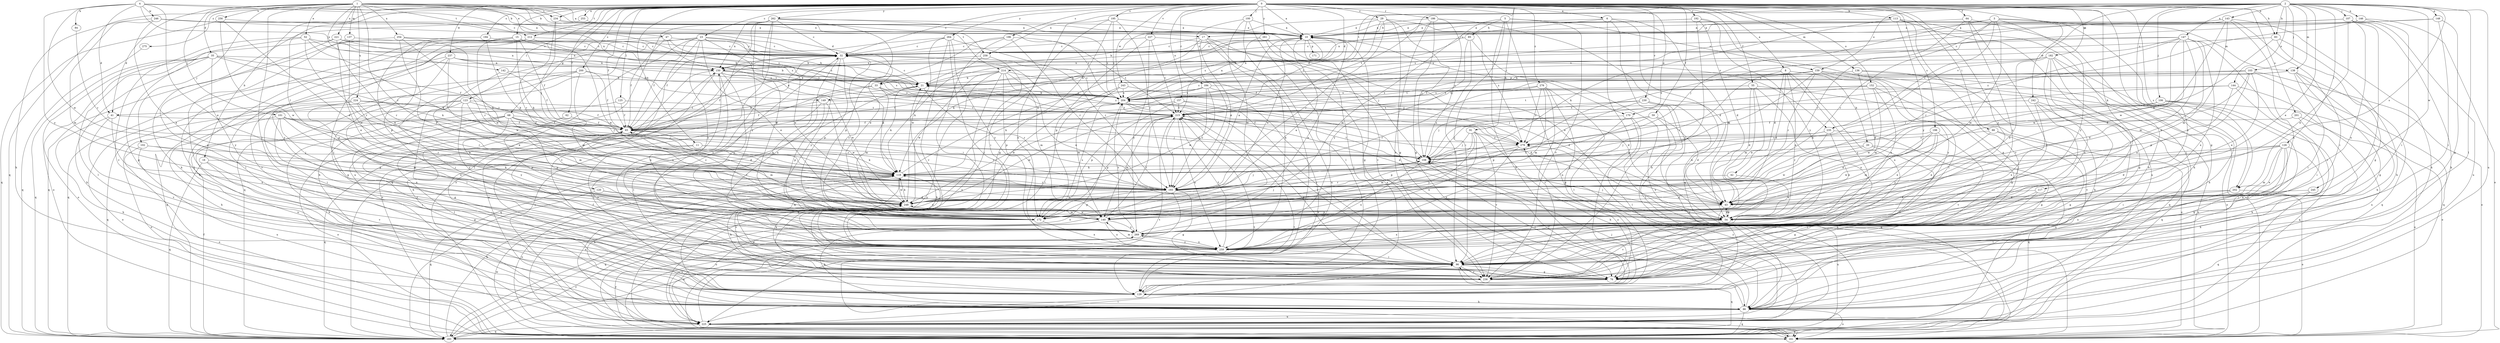strict digraph  {
0;
1;
2;
3;
4;
5;
6;
8;
10;
11;
15;
16;
17;
20;
21;
23;
29;
32;
33;
35;
41;
42;
43;
47;
52;
54;
55;
59;
62;
64;
65;
68;
76;
83;
84;
85;
86;
88;
91;
96;
100;
101;
102;
103;
106;
107;
108;
113;
117;
118;
120;
123;
125;
126;
129;
136;
137;
138;
140;
142;
143;
144;
146;
147;
148;
149;
150;
152;
157;
159;
161;
170;
171;
172;
182;
183;
184;
186;
192;
193;
194;
195;
196;
198;
200;
201;
202;
204;
212;
214;
215;
221;
224;
225;
227;
230;
234;
235;
236;
237;
242;
243;
245;
246;
248;
253;
254;
256;
258;
259;
261;
262;
264;
269;
275;
276;
279;
0 -> 6  [label=a];
0 -> 8  [label=a];
0 -> 10  [label=a];
0 -> 11  [label=b];
0 -> 15  [label=b];
0 -> 16  [label=b];
0 -> 23  [label=c];
0 -> 29  [label=c];
0 -> 32  [label=c];
0 -> 33  [label=d];
0 -> 55  [label=f];
0 -> 59  [label=f];
0 -> 62  [label=f];
0 -> 64  [label=f];
0 -> 65  [label=f];
0 -> 68  [label=g];
0 -> 76  [label=g];
0 -> 83  [label=h];
0 -> 88  [label=i];
0 -> 91  [label=i];
0 -> 100  [label=j];
0 -> 113  [label=k];
0 -> 117  [label=k];
0 -> 120  [label=l];
0 -> 123  [label=l];
0 -> 125  [label=l];
0 -> 136  [label=m];
0 -> 152  [label=o];
0 -> 157  [label=o];
0 -> 170  [label=p];
0 -> 182  [label=q];
0 -> 183  [label=q];
0 -> 184  [label=r];
0 -> 186  [label=r];
0 -> 192  [label=r];
0 -> 194  [label=s];
0 -> 195  [label=s];
0 -> 196  [label=s];
0 -> 198  [label=s];
0 -> 200  [label=s];
0 -> 201  [label=s];
0 -> 202  [label=s];
0 -> 212  [label=t];
0 -> 227  [label=v];
0 -> 230  [label=v];
0 -> 234  [label=v];
0 -> 237  [label=w];
0 -> 242  [label=w];
0 -> 243  [label=w];
0 -> 253  [label=x];
0 -> 261  [label=y];
0 -> 262  [label=y];
0 -> 264  [label=y];
0 -> 269  [label=y];
0 -> 275  [label=z];
0 -> 276  [label=z];
1 -> 10  [label=a];
1 -> 33  [label=d];
1 -> 35  [label=d];
1 -> 41  [label=d];
1 -> 47  [label=e];
1 -> 52  [label=e];
1 -> 96  [label=i];
1 -> 101  [label=j];
1 -> 102  [label=j];
1 -> 137  [label=m];
1 -> 142  [label=n];
1 -> 193  [label=r];
1 -> 212  [label=t];
1 -> 214  [label=t];
1 -> 221  [label=u];
1 -> 224  [label=u];
1 -> 234  [label=v];
1 -> 235  [label=v];
1 -> 254  [label=x];
1 -> 256  [label=x];
1 -> 258  [label=x];
2 -> 41  [label=d];
2 -> 54  [label=e];
2 -> 83  [label=h];
2 -> 103  [label=j];
2 -> 106  [label=j];
2 -> 107  [label=j];
2 -> 126  [label=l];
2 -> 129  [label=l];
2 -> 138  [label=m];
2 -> 143  [label=n];
2 -> 144  [label=n];
2 -> 146  [label=n];
2 -> 147  [label=n];
2 -> 148  [label=n];
2 -> 159  [label=o];
2 -> 202  [label=s];
2 -> 214  [label=t];
2 -> 215  [label=t];
2 -> 225  [label=u];
2 -> 235  [label=v];
2 -> 245  [label=w];
2 -> 258  [label=x];
2 -> 259  [label=x];
3 -> 17  [label=b];
3 -> 108  [label=j];
3 -> 138  [label=m];
3 -> 140  [label=m];
3 -> 193  [label=r];
3 -> 202  [label=s];
3 -> 235  [label=v];
3 -> 269  [label=y];
4 -> 17  [label=b];
4 -> 32  [label=c];
4 -> 41  [label=d];
4 -> 54  [label=e];
4 -> 84  [label=h];
4 -> 149  [label=n];
4 -> 246  [label=w];
4 -> 248  [label=w];
4 -> 269  [label=y];
5 -> 85  [label=h];
5 -> 86  [label=h];
5 -> 96  [label=i];
5 -> 140  [label=m];
5 -> 159  [label=o];
5 -> 225  [label=u];
5 -> 236  [label=v];
6 -> 10  [label=a];
6 -> 54  [label=e];
6 -> 76  [label=g];
6 -> 86  [label=h];
6 -> 149  [label=n];
6 -> 183  [label=q];
8 -> 20  [label=b];
8 -> 21  [label=b];
8 -> 42  [label=d];
8 -> 43  [label=d];
8 -> 54  [label=e];
8 -> 193  [label=r];
8 -> 259  [label=x];
8 -> 269  [label=y];
10 -> 32  [label=c];
10 -> 170  [label=p];
10 -> 171  [label=p];
10 -> 204  [label=s];
10 -> 225  [label=u];
10 -> 236  [label=v];
10 -> 248  [label=w];
11 -> 108  [label=j];
11 -> 118  [label=k];
11 -> 183  [label=q];
11 -> 259  [label=x];
15 -> 32  [label=c];
15 -> 65  [label=f];
15 -> 118  [label=k];
15 -> 129  [label=l];
15 -> 172  [label=p];
15 -> 183  [label=q];
15 -> 215  [label=t];
15 -> 248  [label=w];
16 -> 76  [label=g];
16 -> 118  [label=k];
16 -> 183  [label=q];
16 -> 236  [label=v];
17 -> 32  [label=c];
17 -> 76  [label=g];
17 -> 118  [label=k];
17 -> 129  [label=l];
17 -> 193  [label=r];
17 -> 225  [label=u];
20 -> 108  [label=j];
20 -> 183  [label=q];
20 -> 236  [label=v];
20 -> 248  [label=w];
21 -> 32  [label=c];
21 -> 118  [label=k];
21 -> 183  [label=q];
21 -> 193  [label=r];
21 -> 204  [label=s];
23 -> 21  [label=b];
23 -> 32  [label=c];
23 -> 54  [label=e];
23 -> 65  [label=f];
23 -> 86  [label=h];
23 -> 129  [label=l];
23 -> 183  [label=q];
23 -> 215  [label=t];
23 -> 236  [label=v];
23 -> 248  [label=w];
23 -> 269  [label=y];
29 -> 10  [label=a];
29 -> 21  [label=b];
29 -> 76  [label=g];
29 -> 108  [label=j];
29 -> 193  [label=r];
29 -> 215  [label=t];
29 -> 279  [label=z];
32 -> 150  [label=n];
32 -> 161  [label=o];
32 -> 172  [label=p];
32 -> 259  [label=x];
32 -> 269  [label=y];
32 -> 279  [label=z];
33 -> 129  [label=l];
33 -> 140  [label=m];
33 -> 204  [label=s];
33 -> 225  [label=u];
33 -> 279  [label=z];
35 -> 65  [label=f];
35 -> 86  [label=h];
35 -> 118  [label=k];
35 -> 129  [label=l];
35 -> 150  [label=n];
35 -> 161  [label=o];
35 -> 183  [label=q];
35 -> 269  [label=y];
41 -> 65  [label=f];
41 -> 86  [label=h];
41 -> 236  [label=v];
41 -> 259  [label=x];
42 -> 54  [label=e];
42 -> 193  [label=r];
43 -> 54  [label=e];
43 -> 172  [label=p];
43 -> 225  [label=u];
47 -> 21  [label=b];
47 -> 32  [label=c];
47 -> 65  [label=f];
47 -> 215  [label=t];
47 -> 269  [label=y];
52 -> 21  [label=b];
52 -> 32  [label=c];
52 -> 76  [label=g];
52 -> 118  [label=k];
52 -> 193  [label=r];
52 -> 236  [label=v];
54 -> 43  [label=d];
54 -> 108  [label=j];
54 -> 236  [label=v];
54 -> 259  [label=x];
55 -> 43  [label=d];
55 -> 54  [label=e];
55 -> 140  [label=m];
55 -> 161  [label=o];
55 -> 204  [label=s];
55 -> 259  [label=x];
59 -> 43  [label=d];
59 -> 65  [label=f];
59 -> 108  [label=j];
59 -> 183  [label=q];
59 -> 193  [label=r];
62 -> 65  [label=f];
62 -> 172  [label=p];
64 -> 10  [label=a];
64 -> 86  [label=h];
64 -> 96  [label=i];
64 -> 193  [label=r];
64 -> 269  [label=y];
65 -> 10  [label=a];
65 -> 21  [label=b];
65 -> 118  [label=k];
65 -> 129  [label=l];
65 -> 140  [label=m];
65 -> 161  [label=o];
65 -> 193  [label=r];
65 -> 279  [label=z];
68 -> 43  [label=d];
68 -> 65  [label=f];
68 -> 76  [label=g];
68 -> 86  [label=h];
68 -> 108  [label=j];
68 -> 172  [label=p];
68 -> 193  [label=r];
68 -> 236  [label=v];
68 -> 269  [label=y];
76 -> 65  [label=f];
76 -> 118  [label=k];
76 -> 129  [label=l];
76 -> 248  [label=w];
83 -> 32  [label=c];
83 -> 76  [label=g];
83 -> 86  [label=h];
83 -> 118  [label=k];
84 -> 193  [label=r];
85 -> 32  [label=c];
85 -> 96  [label=i];
85 -> 161  [label=o];
85 -> 269  [label=y];
86 -> 21  [label=b];
86 -> 96  [label=i];
86 -> 108  [label=j];
86 -> 118  [label=k];
86 -> 161  [label=o];
86 -> 183  [label=q];
86 -> 225  [label=u];
88 -> 54  [label=e];
88 -> 76  [label=g];
88 -> 225  [label=u];
88 -> 279  [label=z];
91 -> 86  [label=h];
91 -> 108  [label=j];
91 -> 172  [label=p];
91 -> 236  [label=v];
91 -> 259  [label=x];
91 -> 269  [label=y];
91 -> 279  [label=z];
96 -> 32  [label=c];
96 -> 76  [label=g];
96 -> 183  [label=q];
96 -> 236  [label=v];
100 -> 10  [label=a];
100 -> 129  [label=l];
100 -> 140  [label=m];
100 -> 193  [label=r];
100 -> 259  [label=x];
101 -> 65  [label=f];
101 -> 108  [label=j];
101 -> 140  [label=m];
101 -> 161  [label=o];
101 -> 172  [label=p];
101 -> 193  [label=r];
101 -> 259  [label=x];
102 -> 96  [label=i];
102 -> 108  [label=j];
102 -> 161  [label=o];
102 -> 225  [label=u];
103 -> 21  [label=b];
103 -> 43  [label=d];
103 -> 54  [label=e];
103 -> 161  [label=o];
103 -> 172  [label=p];
103 -> 183  [label=q];
103 -> 204  [label=s];
103 -> 215  [label=t];
106 -> 118  [label=k];
106 -> 129  [label=l];
106 -> 161  [label=o];
106 -> 183  [label=q];
106 -> 215  [label=t];
106 -> 248  [label=w];
107 -> 10  [label=a];
107 -> 54  [label=e];
107 -> 86  [label=h];
107 -> 96  [label=i];
107 -> 204  [label=s];
107 -> 225  [label=u];
107 -> 259  [label=x];
108 -> 118  [label=k];
108 -> 129  [label=l];
108 -> 215  [label=t];
108 -> 259  [label=x];
113 -> 10  [label=a];
113 -> 86  [label=h];
113 -> 118  [label=k];
113 -> 225  [label=u];
113 -> 236  [label=v];
113 -> 269  [label=y];
117 -> 43  [label=d];
117 -> 76  [label=g];
117 -> 96  [label=i];
118 -> 10  [label=a];
118 -> 161  [label=o];
118 -> 193  [label=r];
118 -> 225  [label=u];
118 -> 236  [label=v];
118 -> 248  [label=w];
120 -> 43  [label=d];
120 -> 140  [label=m];
120 -> 183  [label=q];
123 -> 65  [label=f];
123 -> 96  [label=i];
123 -> 140  [label=m];
123 -> 183  [label=q];
123 -> 215  [label=t];
123 -> 259  [label=x];
123 -> 269  [label=y];
125 -> 65  [label=f];
125 -> 215  [label=t];
125 -> 225  [label=u];
126 -> 43  [label=d];
126 -> 54  [label=e];
126 -> 76  [label=g];
126 -> 86  [label=h];
126 -> 96  [label=i];
126 -> 108  [label=j];
126 -> 140  [label=m];
126 -> 248  [label=w];
129 -> 86  [label=h];
129 -> 108  [label=j];
129 -> 118  [label=k];
129 -> 279  [label=z];
136 -> 21  [label=b];
136 -> 43  [label=d];
136 -> 86  [label=h];
136 -> 183  [label=q];
137 -> 32  [label=c];
137 -> 54  [label=e];
137 -> 248  [label=w];
138 -> 21  [label=b];
138 -> 76  [label=g];
138 -> 86  [label=h];
138 -> 96  [label=i];
138 -> 183  [label=q];
138 -> 215  [label=t];
140 -> 32  [label=c];
140 -> 65  [label=f];
140 -> 86  [label=h];
140 -> 215  [label=t];
140 -> 225  [label=u];
140 -> 248  [label=w];
140 -> 259  [label=x];
140 -> 269  [label=y];
142 -> 21  [label=b];
142 -> 54  [label=e];
142 -> 65  [label=f];
143 -> 10  [label=a];
143 -> 32  [label=c];
143 -> 86  [label=h];
143 -> 96  [label=i];
143 -> 140  [label=m];
143 -> 204  [label=s];
143 -> 248  [label=w];
143 -> 259  [label=x];
144 -> 54  [label=e];
144 -> 96  [label=i];
144 -> 108  [label=j];
144 -> 204  [label=s];
144 -> 225  [label=u];
146 -> 10  [label=a];
146 -> 96  [label=i];
146 -> 161  [label=o];
146 -> 279  [label=z];
147 -> 21  [label=b];
147 -> 32  [label=c];
147 -> 43  [label=d];
147 -> 54  [label=e];
147 -> 140  [label=m];
147 -> 193  [label=r];
147 -> 236  [label=v];
147 -> 248  [label=w];
147 -> 259  [label=x];
147 -> 279  [label=z];
148 -> 10  [label=a];
148 -> 76  [label=g];
148 -> 96  [label=i];
148 -> 204  [label=s];
149 -> 65  [label=f];
149 -> 129  [label=l];
149 -> 172  [label=p];
149 -> 215  [label=t];
149 -> 248  [label=w];
150 -> 21  [label=b];
150 -> 86  [label=h];
150 -> 118  [label=k];
150 -> 129  [label=l];
150 -> 204  [label=s];
150 -> 248  [label=w];
150 -> 259  [label=x];
150 -> 269  [label=y];
152 -> 54  [label=e];
152 -> 76  [label=g];
152 -> 108  [label=j];
152 -> 140  [label=m];
152 -> 161  [label=o];
152 -> 204  [label=s];
152 -> 215  [label=t];
157 -> 54  [label=e];
157 -> 96  [label=i];
157 -> 172  [label=p];
157 -> 215  [label=t];
157 -> 248  [label=w];
159 -> 21  [label=b];
159 -> 96  [label=i];
159 -> 118  [label=k];
159 -> 161  [label=o];
159 -> 193  [label=r];
159 -> 204  [label=s];
159 -> 215  [label=t];
159 -> 269  [label=y];
161 -> 215  [label=t];
161 -> 248  [label=w];
161 -> 269  [label=y];
170 -> 65  [label=f];
170 -> 129  [label=l];
170 -> 161  [label=o];
170 -> 172  [label=p];
172 -> 10  [label=a];
172 -> 108  [label=j];
172 -> 204  [label=s];
172 -> 259  [label=x];
182 -> 54  [label=e];
182 -> 65  [label=f];
182 -> 76  [label=g];
182 -> 86  [label=h];
182 -> 96  [label=i];
182 -> 150  [label=n];
182 -> 161  [label=o];
182 -> 259  [label=x];
183 -> 65  [label=f];
183 -> 96  [label=i];
183 -> 118  [label=k];
183 -> 215  [label=t];
183 -> 269  [label=y];
184 -> 43  [label=d];
184 -> 65  [label=f];
184 -> 118  [label=k];
184 -> 161  [label=o];
184 -> 193  [label=r];
184 -> 204  [label=s];
184 -> 248  [label=w];
186 -> 10  [label=a];
186 -> 43  [label=d];
186 -> 76  [label=g];
186 -> 108  [label=j];
186 -> 236  [label=v];
192 -> 10  [label=a];
192 -> 43  [label=d];
192 -> 76  [label=g];
192 -> 150  [label=n];
192 -> 236  [label=v];
192 -> 269  [label=y];
193 -> 10  [label=a];
193 -> 43  [label=d];
193 -> 76  [label=g];
193 -> 108  [label=j];
193 -> 161  [label=o];
193 -> 172  [label=p];
193 -> 183  [label=q];
193 -> 248  [label=w];
194 -> 32  [label=c];
194 -> 118  [label=k];
194 -> 248  [label=w];
195 -> 10  [label=a];
195 -> 76  [label=g];
195 -> 96  [label=i];
195 -> 193  [label=r];
195 -> 204  [label=s];
195 -> 259  [label=x];
196 -> 32  [label=c];
196 -> 96  [label=i];
196 -> 172  [label=p];
196 -> 193  [label=r];
196 -> 215  [label=t];
198 -> 43  [label=d];
198 -> 54  [label=e];
198 -> 140  [label=m];
198 -> 236  [label=v];
198 -> 269  [label=y];
198 -> 279  [label=z];
200 -> 21  [label=b];
200 -> 65  [label=f];
200 -> 76  [label=g];
200 -> 96  [label=i];
200 -> 140  [label=m];
200 -> 183  [label=q];
201 -> 65  [label=f];
201 -> 86  [label=h];
201 -> 161  [label=o];
202 -> 43  [label=d];
202 -> 96  [label=i];
202 -> 129  [label=l];
202 -> 161  [label=o];
204 -> 10  [label=a];
204 -> 21  [label=b];
204 -> 32  [label=c];
204 -> 43  [label=d];
204 -> 54  [label=e];
204 -> 96  [label=i];
204 -> 161  [label=o];
204 -> 215  [label=t];
212 -> 32  [label=c];
212 -> 86  [label=h];
212 -> 96  [label=i];
212 -> 129  [label=l];
212 -> 248  [label=w];
214 -> 21  [label=b];
214 -> 54  [label=e];
214 -> 65  [label=f];
214 -> 140  [label=m];
214 -> 161  [label=o];
214 -> 172  [label=p];
214 -> 225  [label=u];
214 -> 248  [label=w];
214 -> 279  [label=z];
215 -> 65  [label=f];
215 -> 76  [label=g];
215 -> 96  [label=i];
215 -> 140  [label=m];
215 -> 172  [label=p];
215 -> 193  [label=r];
215 -> 248  [label=w];
215 -> 259  [label=x];
221 -> 32  [label=c];
221 -> 150  [label=n];
221 -> 161  [label=o];
221 -> 193  [label=r];
221 -> 204  [label=s];
221 -> 259  [label=x];
224 -> 86  [label=h];
224 -> 96  [label=i];
224 -> 108  [label=j];
224 -> 161  [label=o];
224 -> 193  [label=r];
224 -> 215  [label=t];
224 -> 248  [label=w];
225 -> 150  [label=n];
225 -> 161  [label=o];
225 -> 183  [label=q];
225 -> 215  [label=t];
225 -> 279  [label=z];
227 -> 32  [label=c];
227 -> 108  [label=j];
227 -> 172  [label=p];
227 -> 215  [label=t];
227 -> 269  [label=y];
230 -> 54  [label=e];
230 -> 108  [label=j];
230 -> 129  [label=l];
230 -> 172  [label=p];
230 -> 215  [label=t];
230 -> 225  [label=u];
234 -> 10  [label=a];
234 -> 108  [label=j];
234 -> 193  [label=r];
234 -> 204  [label=s];
235 -> 54  [label=e];
235 -> 76  [label=g];
235 -> 108  [label=j];
235 -> 193  [label=r];
235 -> 279  [label=z];
237 -> 21  [label=b];
237 -> 150  [label=n];
237 -> 172  [label=p];
237 -> 183  [label=q];
237 -> 204  [label=s];
237 -> 236  [label=v];
237 -> 248  [label=w];
242 -> 96  [label=i];
242 -> 183  [label=q];
242 -> 215  [label=t];
242 -> 236  [label=v];
242 -> 259  [label=x];
243 -> 43  [label=d];
243 -> 140  [label=m];
243 -> 183  [label=q];
243 -> 204  [label=s];
245 -> 43  [label=d];
245 -> 183  [label=q];
245 -> 259  [label=x];
246 -> 10  [label=a];
246 -> 54  [label=e];
246 -> 86  [label=h];
246 -> 140  [label=m];
246 -> 150  [label=n];
246 -> 204  [label=s];
248 -> 118  [label=k];
248 -> 140  [label=m];
253 -> 10  [label=a];
253 -> 86  [label=h];
254 -> 32  [label=c];
254 -> 43  [label=d];
254 -> 96  [label=i];
254 -> 118  [label=k];
254 -> 193  [label=r];
254 -> 204  [label=s];
256 -> 10  [label=a];
256 -> 43  [label=d];
256 -> 183  [label=q];
256 -> 248  [label=w];
258 -> 118  [label=k];
258 -> 150  [label=n];
258 -> 225  [label=u];
259 -> 32  [label=c];
259 -> 96  [label=i];
259 -> 140  [label=m];
259 -> 150  [label=n];
259 -> 215  [label=t];
259 -> 269  [label=y];
261 -> 32  [label=c];
261 -> 54  [label=e];
261 -> 129  [label=l];
261 -> 215  [label=t];
262 -> 10  [label=a];
262 -> 32  [label=c];
262 -> 54  [label=e];
262 -> 150  [label=n];
262 -> 161  [label=o];
262 -> 172  [label=p];
262 -> 183  [label=q];
262 -> 204  [label=s];
262 -> 225  [label=u];
262 -> 269  [label=y];
264 -> 32  [label=c];
264 -> 65  [label=f];
264 -> 96  [label=i];
264 -> 193  [label=r];
264 -> 236  [label=v];
264 -> 248  [label=w];
264 -> 269  [label=y];
269 -> 10  [label=a];
269 -> 204  [label=s];
269 -> 225  [label=u];
269 -> 259  [label=x];
275 -> 183  [label=q];
276 -> 76  [label=g];
276 -> 129  [label=l];
276 -> 140  [label=m];
276 -> 193  [label=r];
276 -> 204  [label=s];
276 -> 236  [label=v];
276 -> 279  [label=z];
279 -> 108  [label=j];
279 -> 140  [label=m];
279 -> 204  [label=s];
279 -> 259  [label=x];
}
